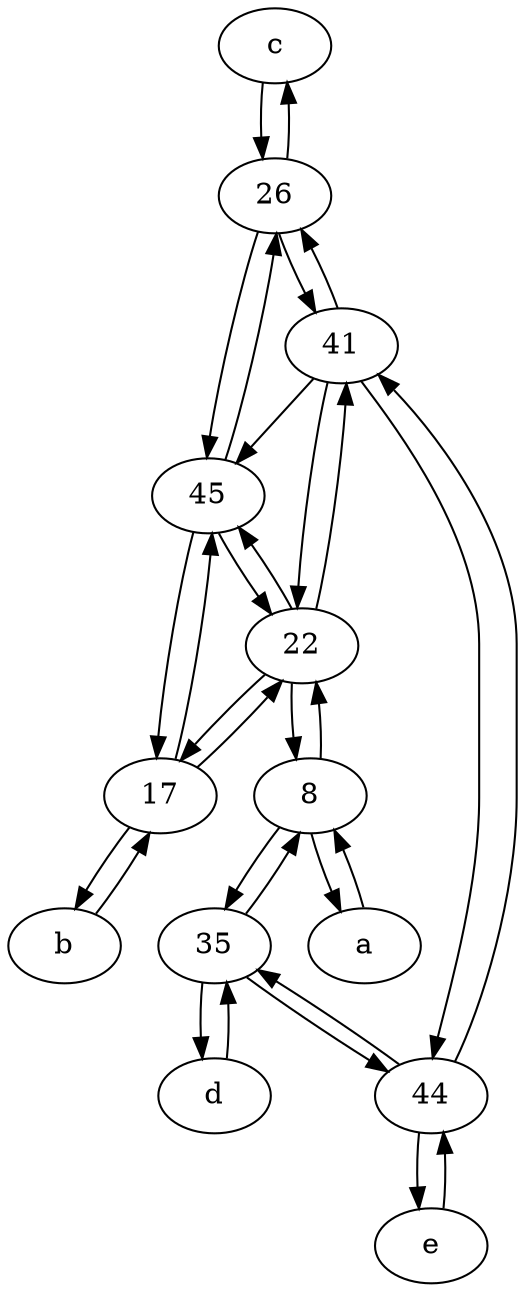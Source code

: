 digraph  {
	c [pos="20,10!"];
	26;
	17;
	35;
	b [pos="50,20!"];
	a [pos="40,10!"];
	22;
	8;
	44;
	45;
	e [pos="30,50!"];
	d [pos="20,30!"];
	41;
	8 -> 22;
	22 -> 8;
	35 -> 8;
	17 -> 45;
	45 -> 26;
	a -> 8;
	8 -> a;
	44 -> 41;
	e -> 44;
	17 -> b;
	22 -> 41;
	44 -> e;
	22 -> 17;
	17 -> 22;
	44 -> 35;
	35 -> 44;
	d -> 35;
	c -> 26;
	26 -> 41;
	22 -> 45;
	8 -> 35;
	26 -> 45;
	41 -> 45;
	b -> 17;
	45 -> 17;
	41 -> 22;
	26 -> c;
	41 -> 44;
	45 -> 22;
	41 -> 26;
	35 -> d;

	}